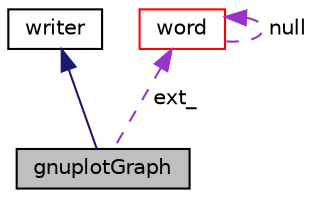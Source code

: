digraph "gnuplotGraph"
{
  bgcolor="transparent";
  edge [fontname="Helvetica",fontsize="10",labelfontname="Helvetica",labelfontsize="10"];
  node [fontname="Helvetica",fontsize="10",shape=record];
  Node2 [label="gnuplotGraph",height=0.2,width=0.4,color="black", fillcolor="grey75", style="filled", fontcolor="black"];
  Node3 -> Node2 [dir="back",color="midnightblue",fontsize="10",style="solid",fontname="Helvetica"];
  Node3 [label="writer",height=0.2,width=0.4,color="black",URL="$a27821.html",tooltip="Abstract base class for a graph writer. "];
  Node4 -> Node2 [dir="back",color="darkorchid3",fontsize="10",style="dashed",label=" ext_" ,fontname="Helvetica"];
  Node4 [label="word",height=0.2,width=0.4,color="red",URL="$a29565.html",tooltip="A class for handling words, derived from string. "];
  Node4 -> Node4 [dir="back",color="darkorchid3",fontsize="10",style="dashed",label=" null" ,fontname="Helvetica"];
}

